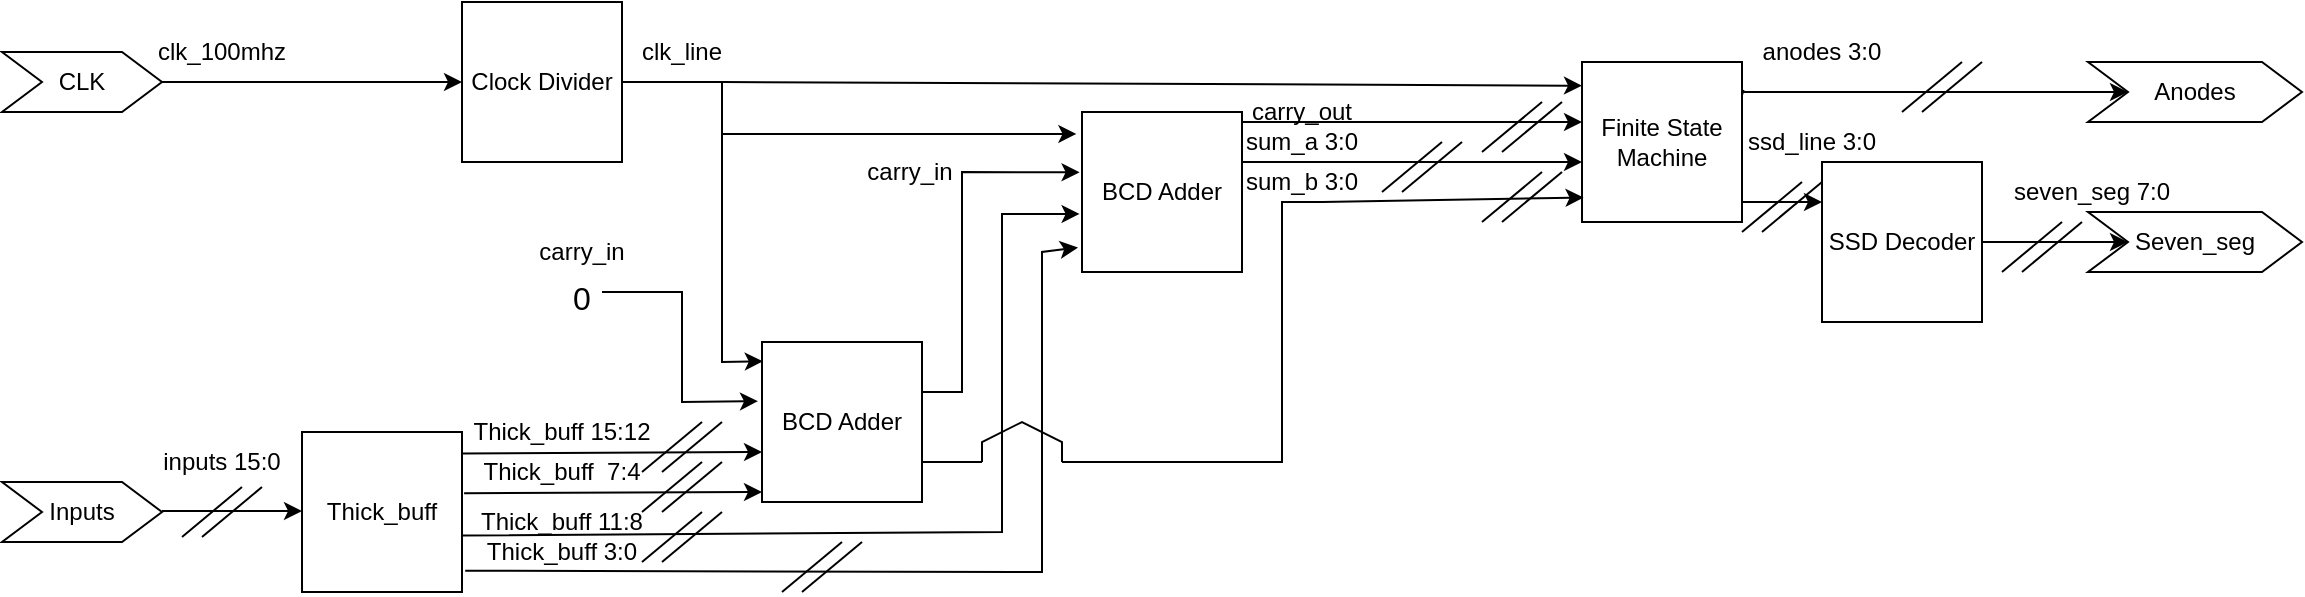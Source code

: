 <mxfile version="21.6.8" type="github">
  <diagram name="Page-1" id="3aW2vprwUOZJ4ccp3iVw">
    <mxGraphModel dx="1877" dy="523" grid="1" gridSize="10" guides="1" tooltips="1" connect="1" arrows="1" fold="1" page="1" pageScale="1" pageWidth="827" pageHeight="1169" math="0" shadow="0">
      <root>
        <mxCell id="0" />
        <mxCell id="1" parent="0" />
        <mxCell id="VFBcb37cPt1USabn6fe6-25" value="" style="endArrow=classic;html=1;rounded=0;exitX=1.01;exitY=0.175;exitDx=0;exitDy=0;exitPerimeter=0;entryX=0;entryY=0.5;entryDx=0;entryDy=0;" edge="1" parent="1" source="VFBcb37cPt1USabn6fe6-21">
          <mxGeometry width="50" height="50" relative="1" as="geometry">
            <mxPoint x="660" y="160" as="sourcePoint" />
            <mxPoint x="789" y="161" as="targetPoint" />
          </mxGeometry>
        </mxCell>
        <mxCell id="VFBcb37cPt1USabn6fe6-21" value="Finite State Machine" style="whiteSpace=wrap;html=1;aspect=fixed;" vertex="1" parent="1">
          <mxGeometry x="720" y="110" width="80" height="80" as="geometry" />
        </mxCell>
        <mxCell id="VFBcb37cPt1USabn6fe6-34" value="Anodes" style="shape=step;perimeter=stepPerimeter;whiteSpace=wrap;html=1;fixedSize=1;" vertex="1" parent="1">
          <mxGeometry x="973" y="110" width="107" height="30" as="geometry" />
        </mxCell>
        <mxCell id="VFBcb37cPt1USabn6fe6-35" value="Seven_seg" style="shape=step;perimeter=stepPerimeter;whiteSpace=wrap;html=1;fixedSize=1;" vertex="1" parent="1">
          <mxGeometry x="973" y="185" width="107" height="30" as="geometry" />
        </mxCell>
        <mxCell id="VFBcb37cPt1USabn6fe6-36" value="SSD Decoder" style="whiteSpace=wrap;html=1;aspect=fixed;" vertex="1" parent="1">
          <mxGeometry x="840" y="160" width="80" height="80" as="geometry" />
        </mxCell>
        <mxCell id="VFBcb37cPt1USabn6fe6-37" value="" style="endArrow=classic;html=1;rounded=0;entryX=0;entryY=0.5;entryDx=0;entryDy=0;" edge="1" parent="1" target="VFBcb37cPt1USabn6fe6-34">
          <mxGeometry width="50" height="50" relative="1" as="geometry">
            <mxPoint x="800" y="125" as="sourcePoint" />
            <mxPoint x="620" y="220" as="targetPoint" />
          </mxGeometry>
        </mxCell>
        <mxCell id="VFBcb37cPt1USabn6fe6-38" value="" style="endArrow=classic;html=1;rounded=0;entryX=0;entryY=0.25;entryDx=0;entryDy=0;" edge="1" parent="1" target="VFBcb37cPt1USabn6fe6-36">
          <mxGeometry width="50" height="50" relative="1" as="geometry">
            <mxPoint x="800" y="180" as="sourcePoint" />
            <mxPoint x="620" y="220" as="targetPoint" />
          </mxGeometry>
        </mxCell>
        <mxCell id="VFBcb37cPt1USabn6fe6-39" value="" style="endArrow=classic;html=1;rounded=0;entryX=0;entryY=0.5;entryDx=0;entryDy=0;exitX=1;exitY=0.5;exitDx=0;exitDy=0;" edge="1" parent="1" source="VFBcb37cPt1USabn6fe6-36" target="VFBcb37cPt1USabn6fe6-35">
          <mxGeometry width="50" height="50" relative="1" as="geometry">
            <mxPoint x="570" y="270" as="sourcePoint" />
            <mxPoint x="620" y="220" as="targetPoint" />
          </mxGeometry>
        </mxCell>
        <mxCell id="VFBcb37cPt1USabn6fe6-41" value="ssd_line 3:0" style="text;html=1;strokeColor=none;fillColor=none;align=center;verticalAlign=middle;whiteSpace=wrap;rounded=0;" vertex="1" parent="1">
          <mxGeometry x="800" y="135" width="70" height="30" as="geometry" />
        </mxCell>
        <mxCell id="VFBcb37cPt1USabn6fe6-42" value="anodes 3:0" style="text;html=1;strokeColor=none;fillColor=none;align=center;verticalAlign=middle;whiteSpace=wrap;rounded=0;" vertex="1" parent="1">
          <mxGeometry x="800" y="90" width="80" height="30" as="geometry" />
        </mxCell>
        <mxCell id="VFBcb37cPt1USabn6fe6-43" value="seven_seg 7:0" style="text;html=1;strokeColor=none;fillColor=none;align=center;verticalAlign=middle;whiteSpace=wrap;rounded=0;" vertex="1" parent="1">
          <mxGeometry x="930" y="160" width="90" height="30" as="geometry" />
        </mxCell>
        <mxCell id="VFBcb37cPt1USabn6fe6-67" value="" style="group" vertex="1" connectable="0" parent="1">
          <mxGeometry x="930" y="190" width="40" height="25" as="geometry" />
        </mxCell>
        <mxCell id="VFBcb37cPt1USabn6fe6-68" value="" style="endArrow=none;html=1;rounded=0;" edge="1" parent="VFBcb37cPt1USabn6fe6-67">
          <mxGeometry width="50" height="50" relative="1" as="geometry">
            <mxPoint y="25" as="sourcePoint" />
            <mxPoint x="30" as="targetPoint" />
          </mxGeometry>
        </mxCell>
        <mxCell id="VFBcb37cPt1USabn6fe6-69" value="" style="endArrow=none;html=1;rounded=0;" edge="1" parent="VFBcb37cPt1USabn6fe6-67">
          <mxGeometry width="50" height="50" relative="1" as="geometry">
            <mxPoint x="10" y="25" as="sourcePoint" />
            <mxPoint x="40" as="targetPoint" />
          </mxGeometry>
        </mxCell>
        <mxCell id="VFBcb37cPt1USabn6fe6-70" value="" style="group" vertex="1" connectable="0" parent="1">
          <mxGeometry x="880" y="110" width="40" height="25" as="geometry" />
        </mxCell>
        <mxCell id="VFBcb37cPt1USabn6fe6-71" value="" style="endArrow=none;html=1;rounded=0;" edge="1" parent="VFBcb37cPt1USabn6fe6-70">
          <mxGeometry width="50" height="50" relative="1" as="geometry">
            <mxPoint y="25" as="sourcePoint" />
            <mxPoint x="30" as="targetPoint" />
          </mxGeometry>
        </mxCell>
        <mxCell id="VFBcb37cPt1USabn6fe6-72" value="" style="endArrow=none;html=1;rounded=0;" edge="1" parent="VFBcb37cPt1USabn6fe6-70">
          <mxGeometry width="50" height="50" relative="1" as="geometry">
            <mxPoint x="10" y="25" as="sourcePoint" />
            <mxPoint x="40" as="targetPoint" />
          </mxGeometry>
        </mxCell>
        <mxCell id="VFBcb37cPt1USabn6fe6-73" value="" style="group" vertex="1" connectable="0" parent="1">
          <mxGeometry x="800" y="170" width="40" height="25" as="geometry" />
        </mxCell>
        <mxCell id="VFBcb37cPt1USabn6fe6-74" value="" style="endArrow=none;html=1;rounded=0;" edge="1" parent="VFBcb37cPt1USabn6fe6-73">
          <mxGeometry width="50" height="50" relative="1" as="geometry">
            <mxPoint y="25" as="sourcePoint" />
            <mxPoint x="30" as="targetPoint" />
          </mxGeometry>
        </mxCell>
        <mxCell id="VFBcb37cPt1USabn6fe6-75" value="" style="endArrow=none;html=1;rounded=0;" edge="1" parent="VFBcb37cPt1USabn6fe6-73">
          <mxGeometry width="50" height="50" relative="1" as="geometry">
            <mxPoint x="10" y="25" as="sourcePoint" />
            <mxPoint x="40" as="targetPoint" />
          </mxGeometry>
        </mxCell>
        <mxCell id="VFBcb37cPt1USabn6fe6-22" value="" style="group" vertex="1" connectable="0" parent="1">
          <mxGeometry x="10" y="80" width="540" height="295" as="geometry" />
        </mxCell>
        <mxCell id="VFBcb37cPt1USabn6fe6-3" value="Clock Divider" style="whiteSpace=wrap;html=1;aspect=fixed;" vertex="1" parent="VFBcb37cPt1USabn6fe6-22">
          <mxGeometry x="150" width="80" height="80" as="geometry" />
        </mxCell>
        <mxCell id="VFBcb37cPt1USabn6fe6-5" value="BCD Adder" style="whiteSpace=wrap;html=1;aspect=fixed;" vertex="1" parent="VFBcb37cPt1USabn6fe6-22">
          <mxGeometry x="300" y="170" width="80" height="80" as="geometry" />
        </mxCell>
        <mxCell id="VFBcb37cPt1USabn6fe6-6" value="Thick_buff" style="whiteSpace=wrap;html=1;aspect=fixed;" vertex="1" parent="VFBcb37cPt1USabn6fe6-22">
          <mxGeometry x="70" y="215" width="80" height="80" as="geometry" />
        </mxCell>
        <mxCell id="VFBcb37cPt1USabn6fe6-7" value="" style="endArrow=classic;html=1;rounded=0;exitX=1;exitY=0.5;exitDx=0;exitDy=0;entryX=0;entryY=0.5;entryDx=0;entryDy=0;" edge="1" parent="VFBcb37cPt1USabn6fe6-22">
          <mxGeometry width="50" height="50" relative="1" as="geometry">
            <mxPoint y="254.5" as="sourcePoint" />
            <mxPoint x="70" y="254.5" as="targetPoint" />
          </mxGeometry>
        </mxCell>
        <mxCell id="VFBcb37cPt1USabn6fe6-8" value="" style="endArrow=classic;html=1;rounded=0;exitX=1.013;exitY=0.383;exitDx=0;exitDy=0;entryX=0;entryY=0.5;entryDx=0;entryDy=0;exitPerimeter=0;" edge="1" parent="VFBcb37cPt1USabn6fe6-22" source="VFBcb37cPt1USabn6fe6-6">
          <mxGeometry width="50" height="50" relative="1" as="geometry">
            <mxPoint x="230" y="245" as="sourcePoint" />
            <mxPoint x="300" y="245" as="targetPoint" />
          </mxGeometry>
        </mxCell>
        <mxCell id="VFBcb37cPt1USabn6fe6-9" value="" style="endArrow=classic;html=1;rounded=0;exitX=0.997;exitY=0.135;exitDx=0;exitDy=0;entryX=0;entryY=0.5;entryDx=0;entryDy=0;exitPerimeter=0;" edge="1" parent="VFBcb37cPt1USabn6fe6-22" source="VFBcb37cPt1USabn6fe6-6">
          <mxGeometry width="50" height="50" relative="1" as="geometry">
            <mxPoint x="230" y="225" as="sourcePoint" />
            <mxPoint x="300" y="225" as="targetPoint" />
          </mxGeometry>
        </mxCell>
        <mxCell id="VFBcb37cPt1USabn6fe6-11" value="" style="endArrow=classic;html=1;rounded=0;entryX=0.005;entryY=0.12;entryDx=0;entryDy=0;entryPerimeter=0;exitX=1;exitY=0.5;exitDx=0;exitDy=0;" edge="1" parent="VFBcb37cPt1USabn6fe6-22" source="VFBcb37cPt1USabn6fe6-3" target="VFBcb37cPt1USabn6fe6-5">
          <mxGeometry width="50" height="50" relative="1" as="geometry">
            <mxPoint x="200" y="155" as="sourcePoint" />
            <mxPoint x="250" y="105" as="targetPoint" />
            <Array as="points">
              <mxPoint x="280" y="40" />
              <mxPoint x="280" y="180" />
            </Array>
          </mxGeometry>
        </mxCell>
        <mxCell id="VFBcb37cPt1USabn6fe6-13" value="BCD Adder" style="whiteSpace=wrap;html=1;aspect=fixed;" vertex="1" parent="VFBcb37cPt1USabn6fe6-22">
          <mxGeometry x="460" y="55" width="80" height="80" as="geometry" />
        </mxCell>
        <mxCell id="VFBcb37cPt1USabn6fe6-14" value="" style="endArrow=classic;html=1;rounded=0;entryX=-0.025;entryY=0.37;entryDx=0;entryDy=0;entryPerimeter=0;" edge="1" parent="VFBcb37cPt1USabn6fe6-22" target="VFBcb37cPt1USabn6fe6-5">
          <mxGeometry width="50" height="50" relative="1" as="geometry">
            <mxPoint x="220" y="145" as="sourcePoint" />
            <mxPoint x="170" y="105" as="targetPoint" />
            <Array as="points">
              <mxPoint x="260" y="145" />
              <mxPoint x="260" y="200" />
            </Array>
          </mxGeometry>
        </mxCell>
        <mxCell id="VFBcb37cPt1USabn6fe6-15" value="" style="endArrow=classic;html=1;rounded=0;entryX=-0.035;entryY=0.137;entryDx=0;entryDy=0;entryPerimeter=0;" edge="1" parent="VFBcb37cPt1USabn6fe6-22" target="VFBcb37cPt1USabn6fe6-13">
          <mxGeometry width="50" height="50" relative="1" as="geometry">
            <mxPoint x="280" y="66" as="sourcePoint" />
            <mxPoint x="320" y="155" as="targetPoint" />
          </mxGeometry>
        </mxCell>
        <mxCell id="VFBcb37cPt1USabn6fe6-16" value="" style="endArrow=classic;html=1;rounded=0;entryX=-0.015;entryY=0.377;entryDx=0;entryDy=0;entryPerimeter=0;" edge="1" parent="VFBcb37cPt1USabn6fe6-22" target="VFBcb37cPt1USabn6fe6-13">
          <mxGeometry width="50" height="50" relative="1" as="geometry">
            <mxPoint x="380" y="195" as="sourcePoint" />
            <mxPoint x="434.8" y="65.0" as="targetPoint" />
            <Array as="points">
              <mxPoint x="400" y="195" />
              <mxPoint x="400" y="85" />
            </Array>
          </mxGeometry>
        </mxCell>
        <mxCell id="VFBcb37cPt1USabn6fe6-17" value="" style="endArrow=classic;html=1;rounded=0;entryX=-0.015;entryY=0.637;entryDx=0;entryDy=0;entryPerimeter=0;exitX=1;exitY=0.647;exitDx=0;exitDy=0;exitPerimeter=0;" edge="1" parent="VFBcb37cPt1USabn6fe6-22" source="VFBcb37cPt1USabn6fe6-6" target="VFBcb37cPt1USabn6fe6-13">
          <mxGeometry width="50" height="50" relative="1" as="geometry">
            <mxPoint x="270" y="205" as="sourcePoint" />
            <mxPoint x="320" y="155" as="targetPoint" />
            <Array as="points">
              <mxPoint x="420" y="265" />
              <mxPoint x="420" y="106" />
            </Array>
          </mxGeometry>
        </mxCell>
        <mxCell id="VFBcb37cPt1USabn6fe6-18" value="" style="endArrow=classic;html=1;rounded=0;entryX=-0.025;entryY=0.847;entryDx=0;entryDy=0;entryPerimeter=0;exitX=1.02;exitY=0.867;exitDx=0;exitDy=0;exitPerimeter=0;" edge="1" parent="VFBcb37cPt1USabn6fe6-22" source="VFBcb37cPt1USabn6fe6-6" target="VFBcb37cPt1USabn6fe6-13">
          <mxGeometry width="50" height="50" relative="1" as="geometry">
            <mxPoint x="270" y="205" as="sourcePoint" />
            <mxPoint x="320" y="155" as="targetPoint" />
            <Array as="points">
              <mxPoint x="440" y="285" />
              <mxPoint x="440" y="125" />
            </Array>
          </mxGeometry>
        </mxCell>
        <mxCell id="VFBcb37cPt1USabn6fe6-40" value="clk_line" style="text;html=1;strokeColor=none;fillColor=none;align=center;verticalAlign=middle;whiteSpace=wrap;rounded=0;" vertex="1" parent="VFBcb37cPt1USabn6fe6-22">
          <mxGeometry x="230" y="10" width="60" height="30" as="geometry" />
        </mxCell>
        <mxCell id="VFBcb37cPt1USabn6fe6-44" value="clk_100mhz" style="text;html=1;strokeColor=none;fillColor=none;align=center;verticalAlign=middle;whiteSpace=wrap;rounded=0;" vertex="1" parent="VFBcb37cPt1USabn6fe6-22">
          <mxGeometry y="10" width="60" height="30" as="geometry" />
        </mxCell>
        <mxCell id="VFBcb37cPt1USabn6fe6-45" value="inputs 15:0" style="text;html=1;strokeColor=none;fillColor=none;align=center;verticalAlign=middle;whiteSpace=wrap;rounded=0;" vertex="1" parent="VFBcb37cPt1USabn6fe6-22">
          <mxGeometry x="-10" y="215" width="80" height="30" as="geometry" />
        </mxCell>
        <mxCell id="VFBcb37cPt1USabn6fe6-46" value="carry_in" style="text;html=1;strokeColor=none;fillColor=none;align=center;verticalAlign=middle;whiteSpace=wrap;rounded=0;" vertex="1" parent="VFBcb37cPt1USabn6fe6-22">
          <mxGeometry x="180" y="110" width="60" height="30" as="geometry" />
        </mxCell>
        <mxCell id="VFBcb37cPt1USabn6fe6-47" value="carry_in" style="text;html=1;strokeColor=none;fillColor=none;align=center;verticalAlign=middle;whiteSpace=wrap;rounded=0;" vertex="1" parent="VFBcb37cPt1USabn6fe6-22">
          <mxGeometry x="344" y="70" width="60" height="30" as="geometry" />
        </mxCell>
        <mxCell id="VFBcb37cPt1USabn6fe6-57" value="&lt;font size=&quot;3&quot;&gt;0&lt;/font&gt;" style="text;html=1;strokeColor=none;fillColor=none;align=center;verticalAlign=middle;whiteSpace=wrap;rounded=0;" vertex="1" parent="VFBcb37cPt1USabn6fe6-22">
          <mxGeometry x="180" y="132.5" width="60" height="30" as="geometry" />
        </mxCell>
        <mxCell id="VFBcb37cPt1USabn6fe6-60" value="" style="group" vertex="1" connectable="0" parent="VFBcb37cPt1USabn6fe6-22">
          <mxGeometry x="10" y="242.5" width="40" height="25" as="geometry" />
        </mxCell>
        <mxCell id="VFBcb37cPt1USabn6fe6-58" value="" style="endArrow=none;html=1;rounded=0;" edge="1" parent="VFBcb37cPt1USabn6fe6-60">
          <mxGeometry width="50" height="50" relative="1" as="geometry">
            <mxPoint y="25" as="sourcePoint" />
            <mxPoint x="30" as="targetPoint" />
          </mxGeometry>
        </mxCell>
        <mxCell id="VFBcb37cPt1USabn6fe6-59" value="" style="endArrow=none;html=1;rounded=0;" edge="1" parent="VFBcb37cPt1USabn6fe6-60">
          <mxGeometry width="50" height="50" relative="1" as="geometry">
            <mxPoint x="10" y="25" as="sourcePoint" />
            <mxPoint x="40" as="targetPoint" />
          </mxGeometry>
        </mxCell>
        <mxCell id="VFBcb37cPt1USabn6fe6-61" value="" style="group" vertex="1" connectable="0" parent="VFBcb37cPt1USabn6fe6-22">
          <mxGeometry x="310" y="270" width="40" height="25" as="geometry" />
        </mxCell>
        <mxCell id="VFBcb37cPt1USabn6fe6-62" value="" style="endArrow=none;html=1;rounded=0;" edge="1" parent="VFBcb37cPt1USabn6fe6-61">
          <mxGeometry width="50" height="50" relative="1" as="geometry">
            <mxPoint y="25" as="sourcePoint" />
            <mxPoint x="30" as="targetPoint" />
          </mxGeometry>
        </mxCell>
        <mxCell id="VFBcb37cPt1USabn6fe6-63" value="" style="endArrow=none;html=1;rounded=0;" edge="1" parent="VFBcb37cPt1USabn6fe6-61">
          <mxGeometry width="50" height="50" relative="1" as="geometry">
            <mxPoint x="10" y="25" as="sourcePoint" />
            <mxPoint x="40" as="targetPoint" />
          </mxGeometry>
        </mxCell>
        <mxCell id="VFBcb37cPt1USabn6fe6-89" value="" style="group" vertex="1" connectable="0" parent="VFBcb37cPt1USabn6fe6-22">
          <mxGeometry x="240" y="210" width="40" height="25" as="geometry" />
        </mxCell>
        <mxCell id="VFBcb37cPt1USabn6fe6-90" value="" style="endArrow=none;html=1;rounded=0;" edge="1" parent="VFBcb37cPt1USabn6fe6-89">
          <mxGeometry width="50" height="50" relative="1" as="geometry">
            <mxPoint y="25" as="sourcePoint" />
            <mxPoint x="30" as="targetPoint" />
          </mxGeometry>
        </mxCell>
        <mxCell id="VFBcb37cPt1USabn6fe6-91" value="" style="endArrow=none;html=1;rounded=0;" edge="1" parent="VFBcb37cPt1USabn6fe6-89">
          <mxGeometry width="50" height="50" relative="1" as="geometry">
            <mxPoint x="10" y="25" as="sourcePoint" />
            <mxPoint x="40" as="targetPoint" />
          </mxGeometry>
        </mxCell>
        <mxCell id="VFBcb37cPt1USabn6fe6-92" value="" style="group" vertex="1" connectable="0" parent="VFBcb37cPt1USabn6fe6-22">
          <mxGeometry x="240" y="230" width="40" height="50" as="geometry" />
        </mxCell>
        <mxCell id="VFBcb37cPt1USabn6fe6-93" value="" style="endArrow=none;html=1;rounded=0;" edge="1" parent="VFBcb37cPt1USabn6fe6-92">
          <mxGeometry width="50" height="50" relative="1" as="geometry">
            <mxPoint y="25" as="sourcePoint" />
            <mxPoint x="30" as="targetPoint" />
          </mxGeometry>
        </mxCell>
        <mxCell id="VFBcb37cPt1USabn6fe6-94" value="" style="endArrow=none;html=1;rounded=0;" edge="1" parent="VFBcb37cPt1USabn6fe6-92">
          <mxGeometry width="50" height="50" relative="1" as="geometry">
            <mxPoint x="10" y="25" as="sourcePoint" />
            <mxPoint x="40" as="targetPoint" />
          </mxGeometry>
        </mxCell>
        <mxCell id="VFBcb37cPt1USabn6fe6-64" value="" style="group" vertex="1" connectable="0" parent="VFBcb37cPt1USabn6fe6-92">
          <mxGeometry y="25" width="40" height="25" as="geometry" />
        </mxCell>
        <mxCell id="VFBcb37cPt1USabn6fe6-65" value="" style="endArrow=none;html=1;rounded=0;" edge="1" parent="VFBcb37cPt1USabn6fe6-64">
          <mxGeometry width="50" height="50" relative="1" as="geometry">
            <mxPoint y="25" as="sourcePoint" />
            <mxPoint x="30" as="targetPoint" />
          </mxGeometry>
        </mxCell>
        <mxCell id="VFBcb37cPt1USabn6fe6-66" value="" style="endArrow=none;html=1;rounded=0;" edge="1" parent="VFBcb37cPt1USabn6fe6-64">
          <mxGeometry width="50" height="50" relative="1" as="geometry">
            <mxPoint x="10" y="25" as="sourcePoint" />
            <mxPoint x="40" as="targetPoint" />
          </mxGeometry>
        </mxCell>
        <mxCell id="VFBcb37cPt1USabn6fe6-53" value="Thick_buff 15:12" style="text;html=1;strokeColor=none;fillColor=none;align=center;verticalAlign=middle;whiteSpace=wrap;rounded=0;" vertex="1" parent="VFBcb37cPt1USabn6fe6-22">
          <mxGeometry x="140" y="200" width="120" height="30" as="geometry" />
        </mxCell>
        <mxCell id="VFBcb37cPt1USabn6fe6-55" value="Thick_buff 11:8" style="text;html=1;strokeColor=none;fillColor=none;align=center;verticalAlign=middle;whiteSpace=wrap;rounded=0;" vertex="1" parent="VFBcb37cPt1USabn6fe6-22">
          <mxGeometry x="140" y="245" width="120" height="30" as="geometry" />
        </mxCell>
        <mxCell id="VFBcb37cPt1USabn6fe6-56" value="Thick_buff 3:0" style="text;html=1;strokeColor=none;fillColor=none;align=center;verticalAlign=middle;whiteSpace=wrap;rounded=0;" vertex="1" parent="VFBcb37cPt1USabn6fe6-22">
          <mxGeometry x="140" y="260" width="120" height="30" as="geometry" />
        </mxCell>
        <mxCell id="VFBcb37cPt1USabn6fe6-54" value="Thick_buff&amp;nbsp; 7:4" style="text;html=1;strokeColor=none;fillColor=none;align=center;verticalAlign=middle;whiteSpace=wrap;rounded=0;" vertex="1" parent="VFBcb37cPt1USabn6fe6-22">
          <mxGeometry x="140" y="220" width="120" height="30" as="geometry" />
        </mxCell>
        <mxCell id="VFBcb37cPt1USabn6fe6-26" value="" style="endArrow=classic;html=1;rounded=0;entryX=0.01;entryY=0.847;entryDx=0;entryDy=0;entryPerimeter=0;" edge="1" parent="1" target="VFBcb37cPt1USabn6fe6-21">
          <mxGeometry width="50" height="50" relative="1" as="geometry">
            <mxPoint x="460" y="310" as="sourcePoint" />
            <mxPoint x="620" y="220" as="targetPoint" />
            <Array as="points">
              <mxPoint x="570" y="310" />
              <mxPoint x="570" y="180" />
              <mxPoint x="590" y="180" />
            </Array>
          </mxGeometry>
        </mxCell>
        <mxCell id="VFBcb37cPt1USabn6fe6-27" value="" style="endArrow=none;html=1;rounded=0;" edge="1" parent="1">
          <mxGeometry width="50" height="50" relative="1" as="geometry">
            <mxPoint x="420" y="310" as="sourcePoint" />
            <mxPoint x="460" y="310" as="targetPoint" />
            <Array as="points">
              <mxPoint x="420" y="300" />
              <mxPoint x="440" y="290" />
              <mxPoint x="460" y="300" />
            </Array>
          </mxGeometry>
        </mxCell>
        <mxCell id="VFBcb37cPt1USabn6fe6-28" value="" style="endArrow=none;html=1;rounded=0;exitX=1;exitY=0.75;exitDx=0;exitDy=0;" edge="1" parent="1" source="VFBcb37cPt1USabn6fe6-5">
          <mxGeometry width="50" height="50" relative="1" as="geometry">
            <mxPoint x="460" y="270" as="sourcePoint" />
            <mxPoint x="420" y="310" as="targetPoint" />
          </mxGeometry>
        </mxCell>
        <mxCell id="VFBcb37cPt1USabn6fe6-30" value="" style="endArrow=classic;html=1;rounded=0;exitX=1.01;exitY=0.175;exitDx=0;exitDy=0;exitPerimeter=0;" edge="1" parent="1">
          <mxGeometry width="50" height="50" relative="1" as="geometry">
            <mxPoint x="550" y="140" as="sourcePoint" />
            <mxPoint x="720" y="140" as="targetPoint" />
          </mxGeometry>
        </mxCell>
        <mxCell id="VFBcb37cPt1USabn6fe6-31" value="" style="endArrow=classic;html=1;rounded=0;exitX=1.01;exitY=0.175;exitDx=0;exitDy=0;exitPerimeter=0;" edge="1" parent="1">
          <mxGeometry width="50" height="50" relative="1" as="geometry">
            <mxPoint x="550" y="160" as="sourcePoint" />
            <mxPoint x="720" y="160" as="targetPoint" />
          </mxGeometry>
        </mxCell>
        <mxCell id="VFBcb37cPt1USabn6fe6-32" value="" style="endArrow=classic;html=1;rounded=0;entryX=0;entryY=0.148;entryDx=0;entryDy=0;entryPerimeter=0;" edge="1" parent="1" target="VFBcb37cPt1USabn6fe6-21">
          <mxGeometry width="50" height="50" relative="1" as="geometry">
            <mxPoint x="290" y="120" as="sourcePoint" />
            <mxPoint x="510" y="220" as="targetPoint" />
          </mxGeometry>
        </mxCell>
        <mxCell id="VFBcb37cPt1USabn6fe6-51" value="sum_a 3:0" style="text;html=1;strokeColor=none;fillColor=none;align=center;verticalAlign=middle;whiteSpace=wrap;rounded=0;" vertex="1" parent="1">
          <mxGeometry x="550" y="135" width="60" height="30" as="geometry" />
        </mxCell>
        <mxCell id="VFBcb37cPt1USabn6fe6-52" value="sum_b 3:0" style="text;html=1;strokeColor=none;fillColor=none;align=center;verticalAlign=middle;whiteSpace=wrap;rounded=0;" vertex="1" parent="1">
          <mxGeometry x="550" y="155" width="60" height="30" as="geometry" />
        </mxCell>
        <mxCell id="VFBcb37cPt1USabn6fe6-76" value="" style="group" vertex="1" connectable="0" parent="1">
          <mxGeometry x="670" y="165" width="40" height="25" as="geometry" />
        </mxCell>
        <mxCell id="VFBcb37cPt1USabn6fe6-77" value="" style="endArrow=none;html=1;rounded=0;" edge="1" parent="VFBcb37cPt1USabn6fe6-76">
          <mxGeometry width="50" height="50" relative="1" as="geometry">
            <mxPoint y="25" as="sourcePoint" />
            <mxPoint x="30" as="targetPoint" />
          </mxGeometry>
        </mxCell>
        <mxCell id="VFBcb37cPt1USabn6fe6-78" value="" style="endArrow=none;html=1;rounded=0;" edge="1" parent="VFBcb37cPt1USabn6fe6-76">
          <mxGeometry width="50" height="50" relative="1" as="geometry">
            <mxPoint x="10" y="25" as="sourcePoint" />
            <mxPoint x="40" as="targetPoint" />
          </mxGeometry>
        </mxCell>
        <mxCell id="VFBcb37cPt1USabn6fe6-79" value="" style="group" vertex="1" connectable="0" parent="1">
          <mxGeometry x="670" y="130" width="40" height="25" as="geometry" />
        </mxCell>
        <mxCell id="VFBcb37cPt1USabn6fe6-80" value="" style="endArrow=none;html=1;rounded=0;" edge="1" parent="VFBcb37cPt1USabn6fe6-79">
          <mxGeometry width="50" height="50" relative="1" as="geometry">
            <mxPoint y="25" as="sourcePoint" />
            <mxPoint x="30" as="targetPoint" />
          </mxGeometry>
        </mxCell>
        <mxCell id="VFBcb37cPt1USabn6fe6-81" value="" style="endArrow=none;html=1;rounded=0;" edge="1" parent="VFBcb37cPt1USabn6fe6-79">
          <mxGeometry width="50" height="50" relative="1" as="geometry">
            <mxPoint x="10" y="25" as="sourcePoint" />
            <mxPoint x="40" as="targetPoint" />
          </mxGeometry>
        </mxCell>
        <mxCell id="VFBcb37cPt1USabn6fe6-82" value="" style="group" vertex="1" connectable="0" parent="1">
          <mxGeometry x="620" y="150" width="40" height="25" as="geometry" />
        </mxCell>
        <mxCell id="VFBcb37cPt1USabn6fe6-83" value="" style="endArrow=none;html=1;rounded=0;" edge="1" parent="VFBcb37cPt1USabn6fe6-82">
          <mxGeometry width="50" height="50" relative="1" as="geometry">
            <mxPoint y="25" as="sourcePoint" />
            <mxPoint x="30" as="targetPoint" />
          </mxGeometry>
        </mxCell>
        <mxCell id="VFBcb37cPt1USabn6fe6-84" value="" style="endArrow=none;html=1;rounded=0;" edge="1" parent="VFBcb37cPt1USabn6fe6-82">
          <mxGeometry width="50" height="50" relative="1" as="geometry">
            <mxPoint x="10" y="25" as="sourcePoint" />
            <mxPoint x="40" as="targetPoint" />
          </mxGeometry>
        </mxCell>
        <mxCell id="VFBcb37cPt1USabn6fe6-48" value="carry_out" style="text;html=1;strokeColor=none;fillColor=none;align=center;verticalAlign=middle;whiteSpace=wrap;rounded=0;" vertex="1" parent="1">
          <mxGeometry x="550" y="120" width="60" height="30" as="geometry" />
        </mxCell>
        <mxCell id="VFBcb37cPt1USabn6fe6-1" value="CLK" style="shape=step;perimeter=stepPerimeter;whiteSpace=wrap;html=1;fixedSize=1;" vertex="1" parent="1">
          <mxGeometry x="-70" y="105" width="80" height="30" as="geometry" />
        </mxCell>
        <mxCell id="VFBcb37cPt1USabn6fe6-2" value="Inputs" style="shape=step;perimeter=stepPerimeter;whiteSpace=wrap;html=1;fixedSize=1;" vertex="1" parent="1">
          <mxGeometry x="-70" y="320" width="80" height="30" as="geometry" />
        </mxCell>
        <mxCell id="VFBcb37cPt1USabn6fe6-4" value="" style="endArrow=classic;html=1;rounded=0;exitX=1;exitY=0.5;exitDx=0;exitDy=0;entryX=0;entryY=0.5;entryDx=0;entryDy=0;" edge="1" parent="1" source="VFBcb37cPt1USabn6fe6-1" target="VFBcb37cPt1USabn6fe6-3">
          <mxGeometry width="50" height="50" relative="1" as="geometry">
            <mxPoint x="280" y="285" as="sourcePoint" />
            <mxPoint x="330" y="235" as="targetPoint" />
          </mxGeometry>
        </mxCell>
      </root>
    </mxGraphModel>
  </diagram>
</mxfile>
